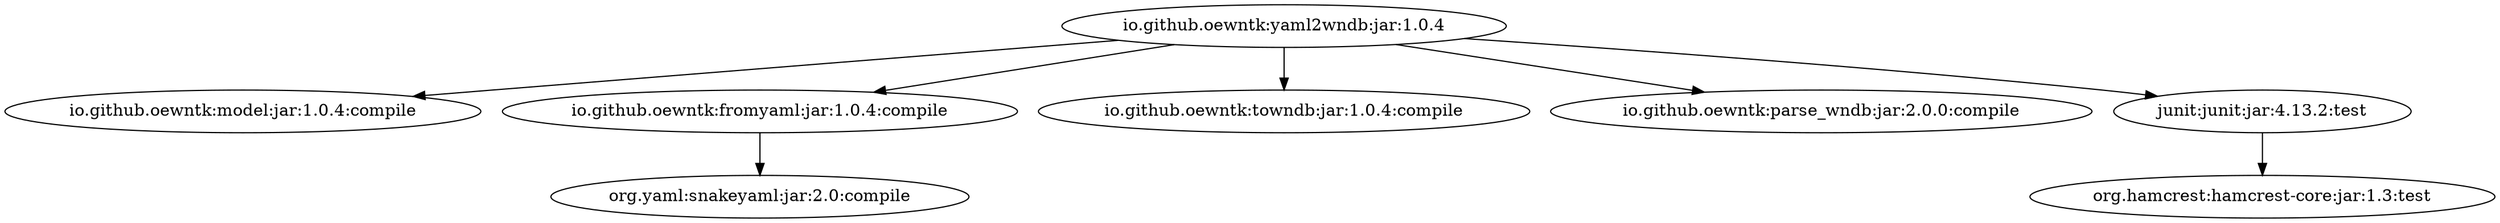 digraph "io.github.oewntk:yaml2wndb:jar:1.0.4" { 
	"io.github.oewntk:yaml2wndb:jar:1.0.4" -> "io.github.oewntk:model:jar:1.0.4:compile" ; 
	"io.github.oewntk:yaml2wndb:jar:1.0.4" -> "io.github.oewntk:fromyaml:jar:1.0.4:compile" ; 
	"io.github.oewntk:yaml2wndb:jar:1.0.4" -> "io.github.oewntk:towndb:jar:1.0.4:compile" ; 
	"io.github.oewntk:yaml2wndb:jar:1.0.4" -> "io.github.oewntk:parse_wndb:jar:2.0.0:compile" ; 
	"io.github.oewntk:yaml2wndb:jar:1.0.4" -> "junit:junit:jar:4.13.2:test" ; 
	"io.github.oewntk:fromyaml:jar:1.0.4:compile" -> "org.yaml:snakeyaml:jar:2.0:compile" ; 
	"junit:junit:jar:4.13.2:test" -> "org.hamcrest:hamcrest-core:jar:1.3:test" ; 
 } 